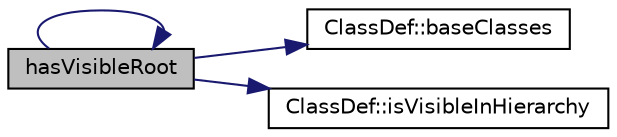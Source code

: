 digraph "hasVisibleRoot"
{
 // LATEX_PDF_SIZE
  edge [fontname="Helvetica",fontsize="10",labelfontname="Helvetica",labelfontsize="10"];
  node [fontname="Helvetica",fontsize="10",shape=record];
  rankdir="LR";
  Node1 [label="hasVisibleRoot",height=0.2,width=0.4,color="black", fillcolor="grey75", style="filled", fontcolor="black",tooltip=" "];
  Node1 -> Node2 [color="midnightblue",fontsize="10",style="solid",fontname="Helvetica"];
  Node2 [label="ClassDef::baseClasses",height=0.2,width=0.4,color="black", fillcolor="white", style="filled",URL="$classClassDef.html#a38001a11a297629e363c0db5b1968ab3",tooltip=" "];
  Node1 -> Node1 [color="midnightblue",fontsize="10",style="solid",fontname="Helvetica"];
  Node1 -> Node3 [color="midnightblue",fontsize="10",style="solid",fontname="Helvetica"];
  Node3 [label="ClassDef::isVisibleInHierarchy",height=0.2,width=0.4,color="black", fillcolor="white", style="filled",URL="$classClassDef.html#a3067e647412a923d7743258c89eabe75",tooltip=" "];
}
